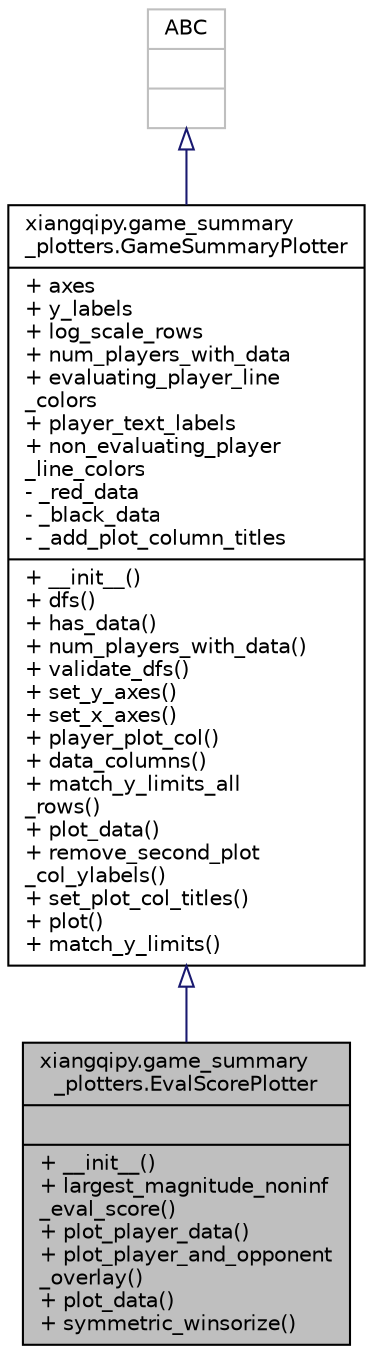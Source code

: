 digraph "xiangqipy.game_summary_plotters.EvalScorePlotter"
{
 // LATEX_PDF_SIZE
  edge [fontname="Helvetica",fontsize="10",labelfontname="Helvetica",labelfontsize="10"];
  node [fontname="Helvetica",fontsize="10",shape=record];
  Node1 [label="{xiangqipy.game_summary\l_plotters.EvalScorePlotter\n||+ __init__()\l+ largest_magnitude_noninf\l_eval_score()\l+ plot_player_data()\l+ plot_player_and_opponent\l_overlay()\l+ plot_data()\l+ symmetric_winsorize()\l}",height=0.2,width=0.4,color="black", fillcolor="grey75", style="filled", fontcolor="black",tooltip="Implements GameSummaryPlotter, and plots evaluated score of each move of each Player using a Minimax ..."];
  Node2 -> Node1 [dir="back",color="midnightblue",fontsize="10",style="solid",arrowtail="onormal",fontname="Helvetica"];
  Node2 [label="{xiangqipy.game_summary\l_plotters.GameSummaryPlotter\n|+ axes\l+ y_labels\l+ log_scale_rows\l+ num_players_with_data\l+ evaluating_player_line\l_colors\l+ player_text_labels\l+ non_evaluating_player\l_line_colors\l- _red_data\l- _black_data\l- _add_plot_column_titles\l|+ __init__()\l+ dfs()\l+ has_data()\l+ num_players_with_data()\l+ validate_dfs()\l+ set_y_axes()\l+ set_x_axes()\l+ player_plot_col()\l+ data_columns()\l+ match_y_limits_all\l_rows()\l+ plot_data()\l+ remove_second_plot\l_col_ylabels()\l+ set_plot_col_titles()\l+ plot()\l+ match_y_limits()\l}",height=0.2,width=0.4,color="black", fillcolor="white", style="filled",URL="$classxiangqipy_1_1game__summary__plotters_1_1GameSummaryPlotter.html",tooltip="Abstract base class for plotting data stored in pandas dataframes (one df for each player) to a numpy..."];
  Node3 -> Node2 [dir="back",color="midnightblue",fontsize="10",style="solid",arrowtail="onormal",fontname="Helvetica"];
  Node3 [label="{ABC\n||}",height=0.2,width=0.4,color="grey75", fillcolor="white", style="filled",tooltip=" "];
}
